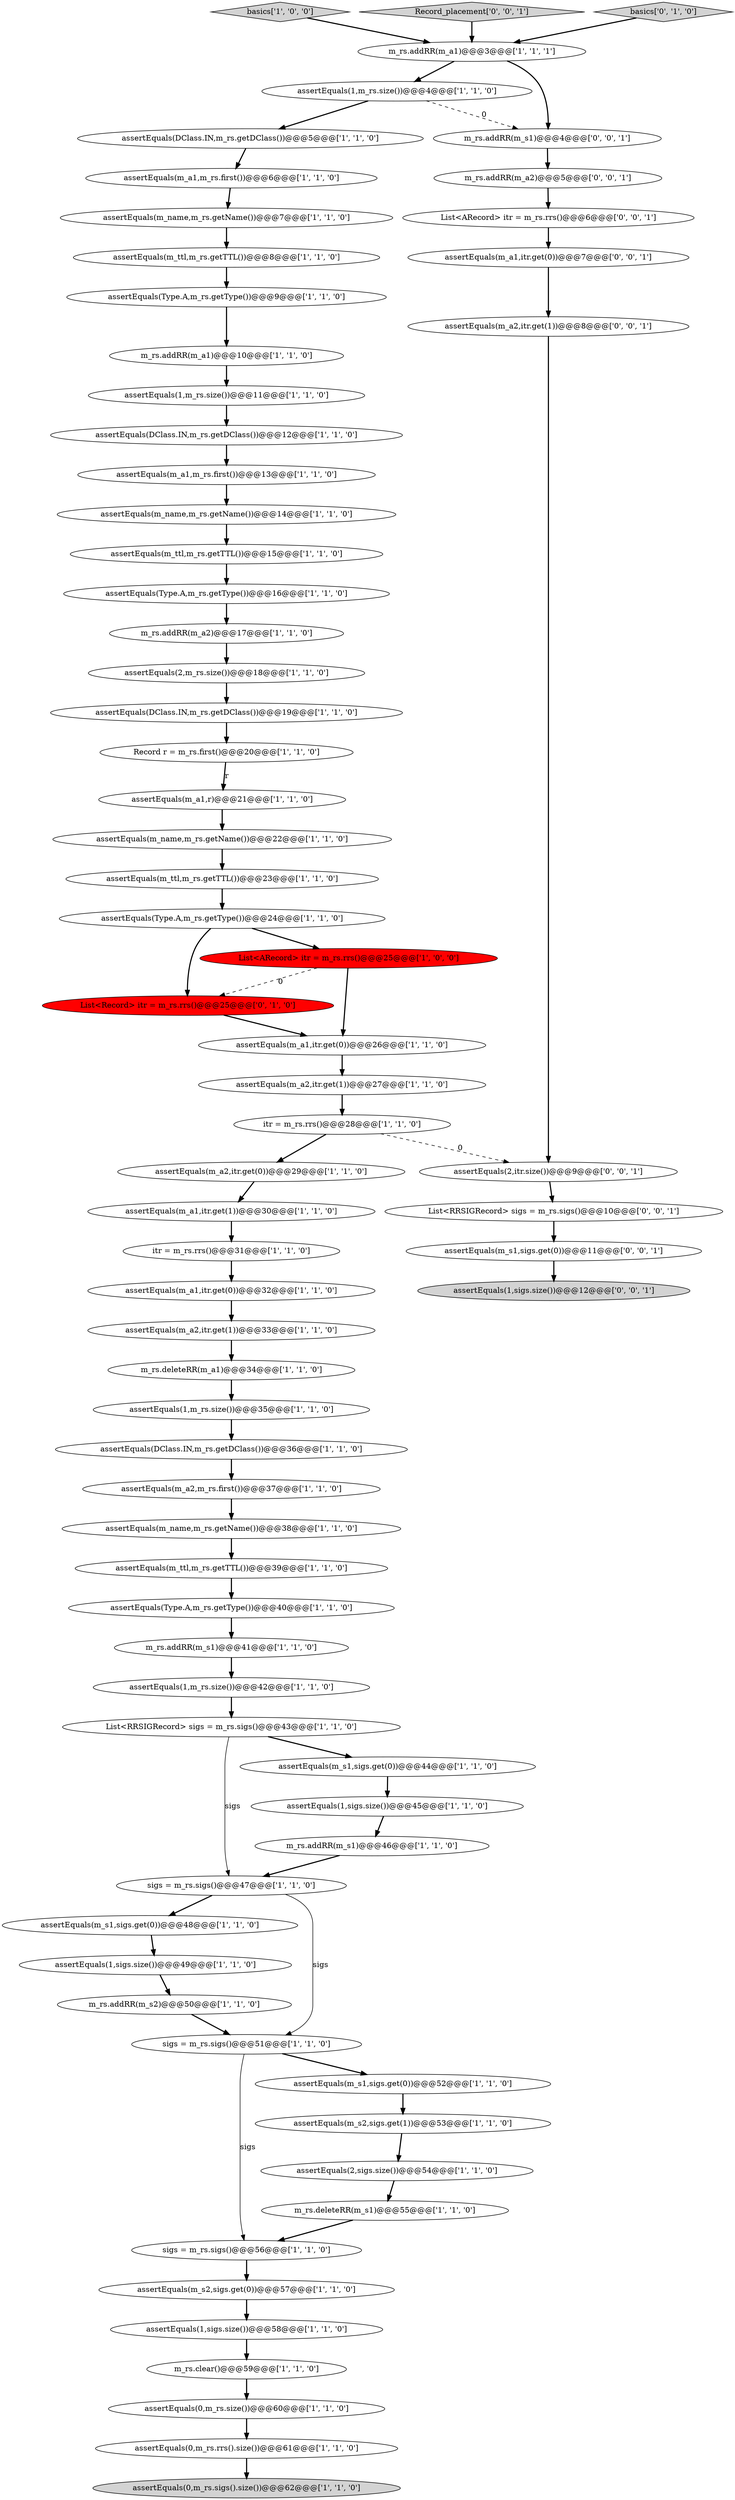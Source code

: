 digraph {
7 [style = filled, label = "assertEquals(DClass.IN,m_rs.getDClass())@@@36@@@['1', '1', '0']", fillcolor = white, shape = ellipse image = "AAA0AAABBB1BBB"];
40 [style = filled, label = "assertEquals(m_name,m_rs.getName())@@@38@@@['1', '1', '0']", fillcolor = white, shape = ellipse image = "AAA0AAABBB1BBB"];
2 [style = filled, label = "sigs = m_rs.sigs()@@@47@@@['1', '1', '0']", fillcolor = white, shape = ellipse image = "AAA0AAABBB1BBB"];
34 [style = filled, label = "assertEquals(0,m_rs.rrs().size())@@@61@@@['1', '1', '0']", fillcolor = white, shape = ellipse image = "AAA0AAABBB1BBB"];
53 [style = filled, label = "assertEquals(0,m_rs.sigs().size())@@@62@@@['1', '1', '0']", fillcolor = lightgray, shape = ellipse image = "AAA0AAABBB1BBB"];
57 [style = filled, label = "assertEquals(1,m_rs.size())@@@4@@@['1', '1', '0']", fillcolor = white, shape = ellipse image = "AAA0AAABBB1BBB"];
49 [style = filled, label = "List<ARecord> itr = m_rs.rrs()@@@25@@@['1', '0', '0']", fillcolor = red, shape = ellipse image = "AAA1AAABBB1BBB"];
22 [style = filled, label = "itr = m_rs.rrs()@@@31@@@['1', '1', '0']", fillcolor = white, shape = ellipse image = "AAA0AAABBB1BBB"];
0 [style = filled, label = "sigs = m_rs.sigs()@@@56@@@['1', '1', '0']", fillcolor = white, shape = ellipse image = "AAA0AAABBB1BBB"];
3 [style = filled, label = "assertEquals(m_s1,sigs.get(0))@@@48@@@['1', '1', '0']", fillcolor = white, shape = ellipse image = "AAA0AAABBB1BBB"];
12 [style = filled, label = "assertEquals(m_a2,itr.get(0))@@@29@@@['1', '1', '0']", fillcolor = white, shape = ellipse image = "AAA0AAABBB1BBB"];
29 [style = filled, label = "assertEquals(1,m_rs.size())@@@11@@@['1', '1', '0']", fillcolor = white, shape = ellipse image = "AAA0AAABBB1BBB"];
51 [style = filled, label = "assertEquals(Type.A,m_rs.getType())@@@9@@@['1', '1', '0']", fillcolor = white, shape = ellipse image = "AAA0AAABBB1BBB"];
15 [style = filled, label = "assertEquals(2,sigs.size())@@@54@@@['1', '1', '0']", fillcolor = white, shape = ellipse image = "AAA0AAABBB1BBB"];
61 [style = filled, label = "List<Record> itr = m_rs.rrs()@@@25@@@['0', '1', '0']", fillcolor = red, shape = ellipse image = "AAA1AAABBB2BBB"];
59 [style = filled, label = "assertEquals(m_a1,m_rs.first())@@@6@@@['1', '1', '0']", fillcolor = white, shape = ellipse image = "AAA0AAABBB1BBB"];
9 [style = filled, label = "m_rs.addRR(m_a2)@@@17@@@['1', '1', '0']", fillcolor = white, shape = ellipse image = "AAA0AAABBB1BBB"];
44 [style = filled, label = "Record r = m_rs.first()@@@20@@@['1', '1', '0']", fillcolor = white, shape = ellipse image = "AAA0AAABBB1BBB"];
4 [style = filled, label = "assertEquals(m_a1,itr.get(0))@@@26@@@['1', '1', '0']", fillcolor = white, shape = ellipse image = "AAA0AAABBB1BBB"];
11 [style = filled, label = "assertEquals(m_a1,r)@@@21@@@['1', '1', '0']", fillcolor = white, shape = ellipse image = "AAA0AAABBB1BBB"];
23 [style = filled, label = "m_rs.addRR(m_a1)@@@10@@@['1', '1', '0']", fillcolor = white, shape = ellipse image = "AAA0AAABBB1BBB"];
32 [style = filled, label = "assertEquals(1,sigs.size())@@@58@@@['1', '1', '0']", fillcolor = white, shape = ellipse image = "AAA0AAABBB1BBB"];
1 [style = filled, label = "m_rs.addRR(m_a1)@@@3@@@['1', '1', '1']", fillcolor = white, shape = ellipse image = "AAA0AAABBB1BBB"];
5 [style = filled, label = "assertEquals(m_a2,itr.get(1))@@@27@@@['1', '1', '0']", fillcolor = white, shape = ellipse image = "AAA0AAABBB1BBB"];
19 [style = filled, label = "assertEquals(m_name,m_rs.getName())@@@14@@@['1', '1', '0']", fillcolor = white, shape = ellipse image = "AAA0AAABBB1BBB"];
38 [style = filled, label = "assertEquals(DClass.IN,m_rs.getDClass())@@@19@@@['1', '1', '0']", fillcolor = white, shape = ellipse image = "AAA0AAABBB1BBB"];
43 [style = filled, label = "assertEquals(Type.A,m_rs.getType())@@@16@@@['1', '1', '0']", fillcolor = white, shape = ellipse image = "AAA0AAABBB1BBB"];
48 [style = filled, label = "assertEquals(m_s2,sigs.get(0))@@@57@@@['1', '1', '0']", fillcolor = white, shape = ellipse image = "AAA0AAABBB1BBB"];
50 [style = filled, label = "itr = m_rs.rrs()@@@28@@@['1', '1', '0']", fillcolor = white, shape = ellipse image = "AAA0AAABBB1BBB"];
35 [style = filled, label = "assertEquals(m_a1,m_rs.first())@@@13@@@['1', '1', '0']", fillcolor = white, shape = ellipse image = "AAA0AAABBB1BBB"];
52 [style = filled, label = "m_rs.addRR(m_s1)@@@46@@@['1', '1', '0']", fillcolor = white, shape = ellipse image = "AAA0AAABBB1BBB"];
63 [style = filled, label = "assertEquals(m_a1,itr.get(0))@@@7@@@['0', '0', '1']", fillcolor = white, shape = ellipse image = "AAA0AAABBB3BBB"];
64 [style = filled, label = "assertEquals(m_a2,itr.get(1))@@@8@@@['0', '0', '1']", fillcolor = white, shape = ellipse image = "AAA0AAABBB3BBB"];
31 [style = filled, label = "m_rs.addRR(m_s2)@@@50@@@['1', '1', '0']", fillcolor = white, shape = ellipse image = "AAA0AAABBB1BBB"];
36 [style = filled, label = "assertEquals(0,m_rs.size())@@@60@@@['1', '1', '0']", fillcolor = white, shape = ellipse image = "AAA0AAABBB1BBB"];
17 [style = filled, label = "assertEquals(DClass.IN,m_rs.getDClass())@@@12@@@['1', '1', '0']", fillcolor = white, shape = ellipse image = "AAA0AAABBB1BBB"];
68 [style = filled, label = "List<RRSIGRecord> sigs = m_rs.sigs()@@@10@@@['0', '0', '1']", fillcolor = white, shape = ellipse image = "AAA0AAABBB3BBB"];
24 [style = filled, label = "assertEquals(m_s1,sigs.get(0))@@@52@@@['1', '1', '0']", fillcolor = white, shape = ellipse image = "AAA0AAABBB1BBB"];
46 [style = filled, label = "m_rs.addRR(m_s1)@@@41@@@['1', '1', '0']", fillcolor = white, shape = ellipse image = "AAA0AAABBB1BBB"];
69 [style = filled, label = "List<ARecord> itr = m_rs.rrs()@@@6@@@['0', '0', '1']", fillcolor = white, shape = ellipse image = "AAA0AAABBB3BBB"];
41 [style = filled, label = "assertEquals(m_ttl,m_rs.getTTL())@@@8@@@['1', '1', '0']", fillcolor = white, shape = ellipse image = "AAA0AAABBB1BBB"];
47 [style = filled, label = "assertEquals(1,sigs.size())@@@49@@@['1', '1', '0']", fillcolor = white, shape = ellipse image = "AAA0AAABBB1BBB"];
18 [style = filled, label = "assertEquals(1,m_rs.size())@@@42@@@['1', '1', '0']", fillcolor = white, shape = ellipse image = "AAA0AAABBB1BBB"];
10 [style = filled, label = "assertEquals(m_ttl,m_rs.getTTL())@@@39@@@['1', '1', '0']", fillcolor = white, shape = ellipse image = "AAA0AAABBB1BBB"];
30 [style = filled, label = "assertEquals(m_a1,itr.get(1))@@@30@@@['1', '1', '0']", fillcolor = white, shape = ellipse image = "AAA0AAABBB1BBB"];
60 [style = filled, label = "assertEquals(m_ttl,m_rs.getTTL())@@@15@@@['1', '1', '0']", fillcolor = white, shape = ellipse image = "AAA0AAABBB1BBB"];
70 [style = filled, label = "assertEquals(m_s1,sigs.get(0))@@@11@@@['0', '0', '1']", fillcolor = white, shape = ellipse image = "AAA0AAABBB3BBB"];
37 [style = filled, label = "m_rs.clear()@@@59@@@['1', '1', '0']", fillcolor = white, shape = ellipse image = "AAA0AAABBB1BBB"];
55 [style = filled, label = "assertEquals(Type.A,m_rs.getType())@@@40@@@['1', '1', '0']", fillcolor = white, shape = ellipse image = "AAA0AAABBB1BBB"];
67 [style = filled, label = "assertEquals(2,itr.size())@@@9@@@['0', '0', '1']", fillcolor = white, shape = ellipse image = "AAA0AAABBB3BBB"];
56 [style = filled, label = "assertEquals(1,sigs.size())@@@45@@@['1', '1', '0']", fillcolor = white, shape = ellipse image = "AAA0AAABBB1BBB"];
16 [style = filled, label = "assertEquals(DClass.IN,m_rs.getDClass())@@@5@@@['1', '1', '0']", fillcolor = white, shape = ellipse image = "AAA0AAABBB1BBB"];
13 [style = filled, label = "basics['1', '0', '0']", fillcolor = lightgray, shape = diamond image = "AAA0AAABBB1BBB"];
26 [style = filled, label = "assertEquals(2,m_rs.size())@@@18@@@['1', '1', '0']", fillcolor = white, shape = ellipse image = "AAA0AAABBB1BBB"];
28 [style = filled, label = "assertEquals(m_a2,itr.get(1))@@@33@@@['1', '1', '0']", fillcolor = white, shape = ellipse image = "AAA0AAABBB1BBB"];
71 [style = filled, label = "m_rs.addRR(m_a2)@@@5@@@['0', '0', '1']", fillcolor = white, shape = ellipse image = "AAA0AAABBB3BBB"];
58 [style = filled, label = "List<RRSIGRecord> sigs = m_rs.sigs()@@@43@@@['1', '1', '0']", fillcolor = white, shape = ellipse image = "AAA0AAABBB1BBB"];
66 [style = filled, label = "Record_placement['0', '0', '1']", fillcolor = lightgray, shape = diamond image = "AAA0AAABBB3BBB"];
27 [style = filled, label = "assertEquals(1,m_rs.size())@@@35@@@['1', '1', '0']", fillcolor = white, shape = ellipse image = "AAA0AAABBB1BBB"];
8 [style = filled, label = "assertEquals(m_s2,sigs.get(1))@@@53@@@['1', '1', '0']", fillcolor = white, shape = ellipse image = "AAA0AAABBB1BBB"];
54 [style = filled, label = "assertEquals(m_name,m_rs.getName())@@@7@@@['1', '1', '0']", fillcolor = white, shape = ellipse image = "AAA0AAABBB1BBB"];
14 [style = filled, label = "m_rs.deleteRR(m_a1)@@@34@@@['1', '1', '0']", fillcolor = white, shape = ellipse image = "AAA0AAABBB1BBB"];
33 [style = filled, label = "m_rs.deleteRR(m_s1)@@@55@@@['1', '1', '0']", fillcolor = white, shape = ellipse image = "AAA0AAABBB1BBB"];
62 [style = filled, label = "basics['0', '1', '0']", fillcolor = lightgray, shape = diamond image = "AAA0AAABBB2BBB"];
72 [style = filled, label = "m_rs.addRR(m_s1)@@@4@@@['0', '0', '1']", fillcolor = white, shape = ellipse image = "AAA0AAABBB3BBB"];
45 [style = filled, label = "sigs = m_rs.sigs()@@@51@@@['1', '1', '0']", fillcolor = white, shape = ellipse image = "AAA0AAABBB1BBB"];
21 [style = filled, label = "assertEquals(m_s1,sigs.get(0))@@@44@@@['1', '1', '0']", fillcolor = white, shape = ellipse image = "AAA0AAABBB1BBB"];
6 [style = filled, label = "assertEquals(m_a1,itr.get(0))@@@32@@@['1', '1', '0']", fillcolor = white, shape = ellipse image = "AAA0AAABBB1BBB"];
42 [style = filled, label = "assertEquals(m_ttl,m_rs.getTTL())@@@23@@@['1', '1', '0']", fillcolor = white, shape = ellipse image = "AAA0AAABBB1BBB"];
65 [style = filled, label = "assertEquals(1,sigs.size())@@@12@@@['0', '0', '1']", fillcolor = lightgray, shape = ellipse image = "AAA0AAABBB3BBB"];
39 [style = filled, label = "assertEquals(m_a2,m_rs.first())@@@37@@@['1', '1', '0']", fillcolor = white, shape = ellipse image = "AAA0AAABBB1BBB"];
20 [style = filled, label = "assertEquals(m_name,m_rs.getName())@@@22@@@['1', '1', '0']", fillcolor = white, shape = ellipse image = "AAA0AAABBB1BBB"];
25 [style = filled, label = "assertEquals(Type.A,m_rs.getType())@@@24@@@['1', '1', '0']", fillcolor = white, shape = ellipse image = "AAA0AAABBB1BBB"];
40->10 [style = bold, label=""];
25->49 [style = bold, label=""];
11->20 [style = bold, label=""];
62->1 [style = bold, label=""];
29->17 [style = bold, label=""];
30->22 [style = bold, label=""];
56->52 [style = bold, label=""];
19->60 [style = bold, label=""];
8->15 [style = bold, label=""];
32->37 [style = bold, label=""];
37->36 [style = bold, label=""];
38->44 [style = bold, label=""];
51->23 [style = bold, label=""];
63->64 [style = bold, label=""];
42->25 [style = bold, label=""];
47->31 [style = bold, label=""];
70->65 [style = bold, label=""];
2->3 [style = bold, label=""];
2->45 [style = solid, label="sigs"];
35->19 [style = bold, label=""];
68->70 [style = bold, label=""];
15->33 [style = bold, label=""];
3->47 [style = bold, label=""];
12->30 [style = bold, label=""];
52->2 [style = bold, label=""];
54->41 [style = bold, label=""];
46->18 [style = bold, label=""];
10->55 [style = bold, label=""];
66->1 [style = bold, label=""];
43->9 [style = bold, label=""];
45->0 [style = solid, label="sigs"];
45->24 [style = bold, label=""];
13->1 [style = bold, label=""];
28->14 [style = bold, label=""];
71->69 [style = bold, label=""];
58->2 [style = solid, label="sigs"];
23->29 [style = bold, label=""];
9->26 [style = bold, label=""];
26->38 [style = bold, label=""];
33->0 [style = bold, label=""];
50->67 [style = dashed, label="0"];
21->56 [style = bold, label=""];
6->28 [style = bold, label=""];
55->46 [style = bold, label=""];
1->57 [style = bold, label=""];
18->58 [style = bold, label=""];
7->39 [style = bold, label=""];
41->51 [style = bold, label=""];
16->59 [style = bold, label=""];
39->40 [style = bold, label=""];
72->71 [style = bold, label=""];
49->61 [style = dashed, label="0"];
27->7 [style = bold, label=""];
1->72 [style = bold, label=""];
57->16 [style = bold, label=""];
50->12 [style = bold, label=""];
67->68 [style = bold, label=""];
0->48 [style = bold, label=""];
44->11 [style = solid, label="r"];
48->32 [style = bold, label=""];
20->42 [style = bold, label=""];
44->11 [style = bold, label=""];
58->21 [style = bold, label=""];
49->4 [style = bold, label=""];
25->61 [style = bold, label=""];
14->27 [style = bold, label=""];
64->67 [style = bold, label=""];
24->8 [style = bold, label=""];
5->50 [style = bold, label=""];
60->43 [style = bold, label=""];
61->4 [style = bold, label=""];
4->5 [style = bold, label=""];
31->45 [style = bold, label=""];
69->63 [style = bold, label=""];
36->34 [style = bold, label=""];
59->54 [style = bold, label=""];
57->72 [style = dashed, label="0"];
22->6 [style = bold, label=""];
17->35 [style = bold, label=""];
34->53 [style = bold, label=""];
}
